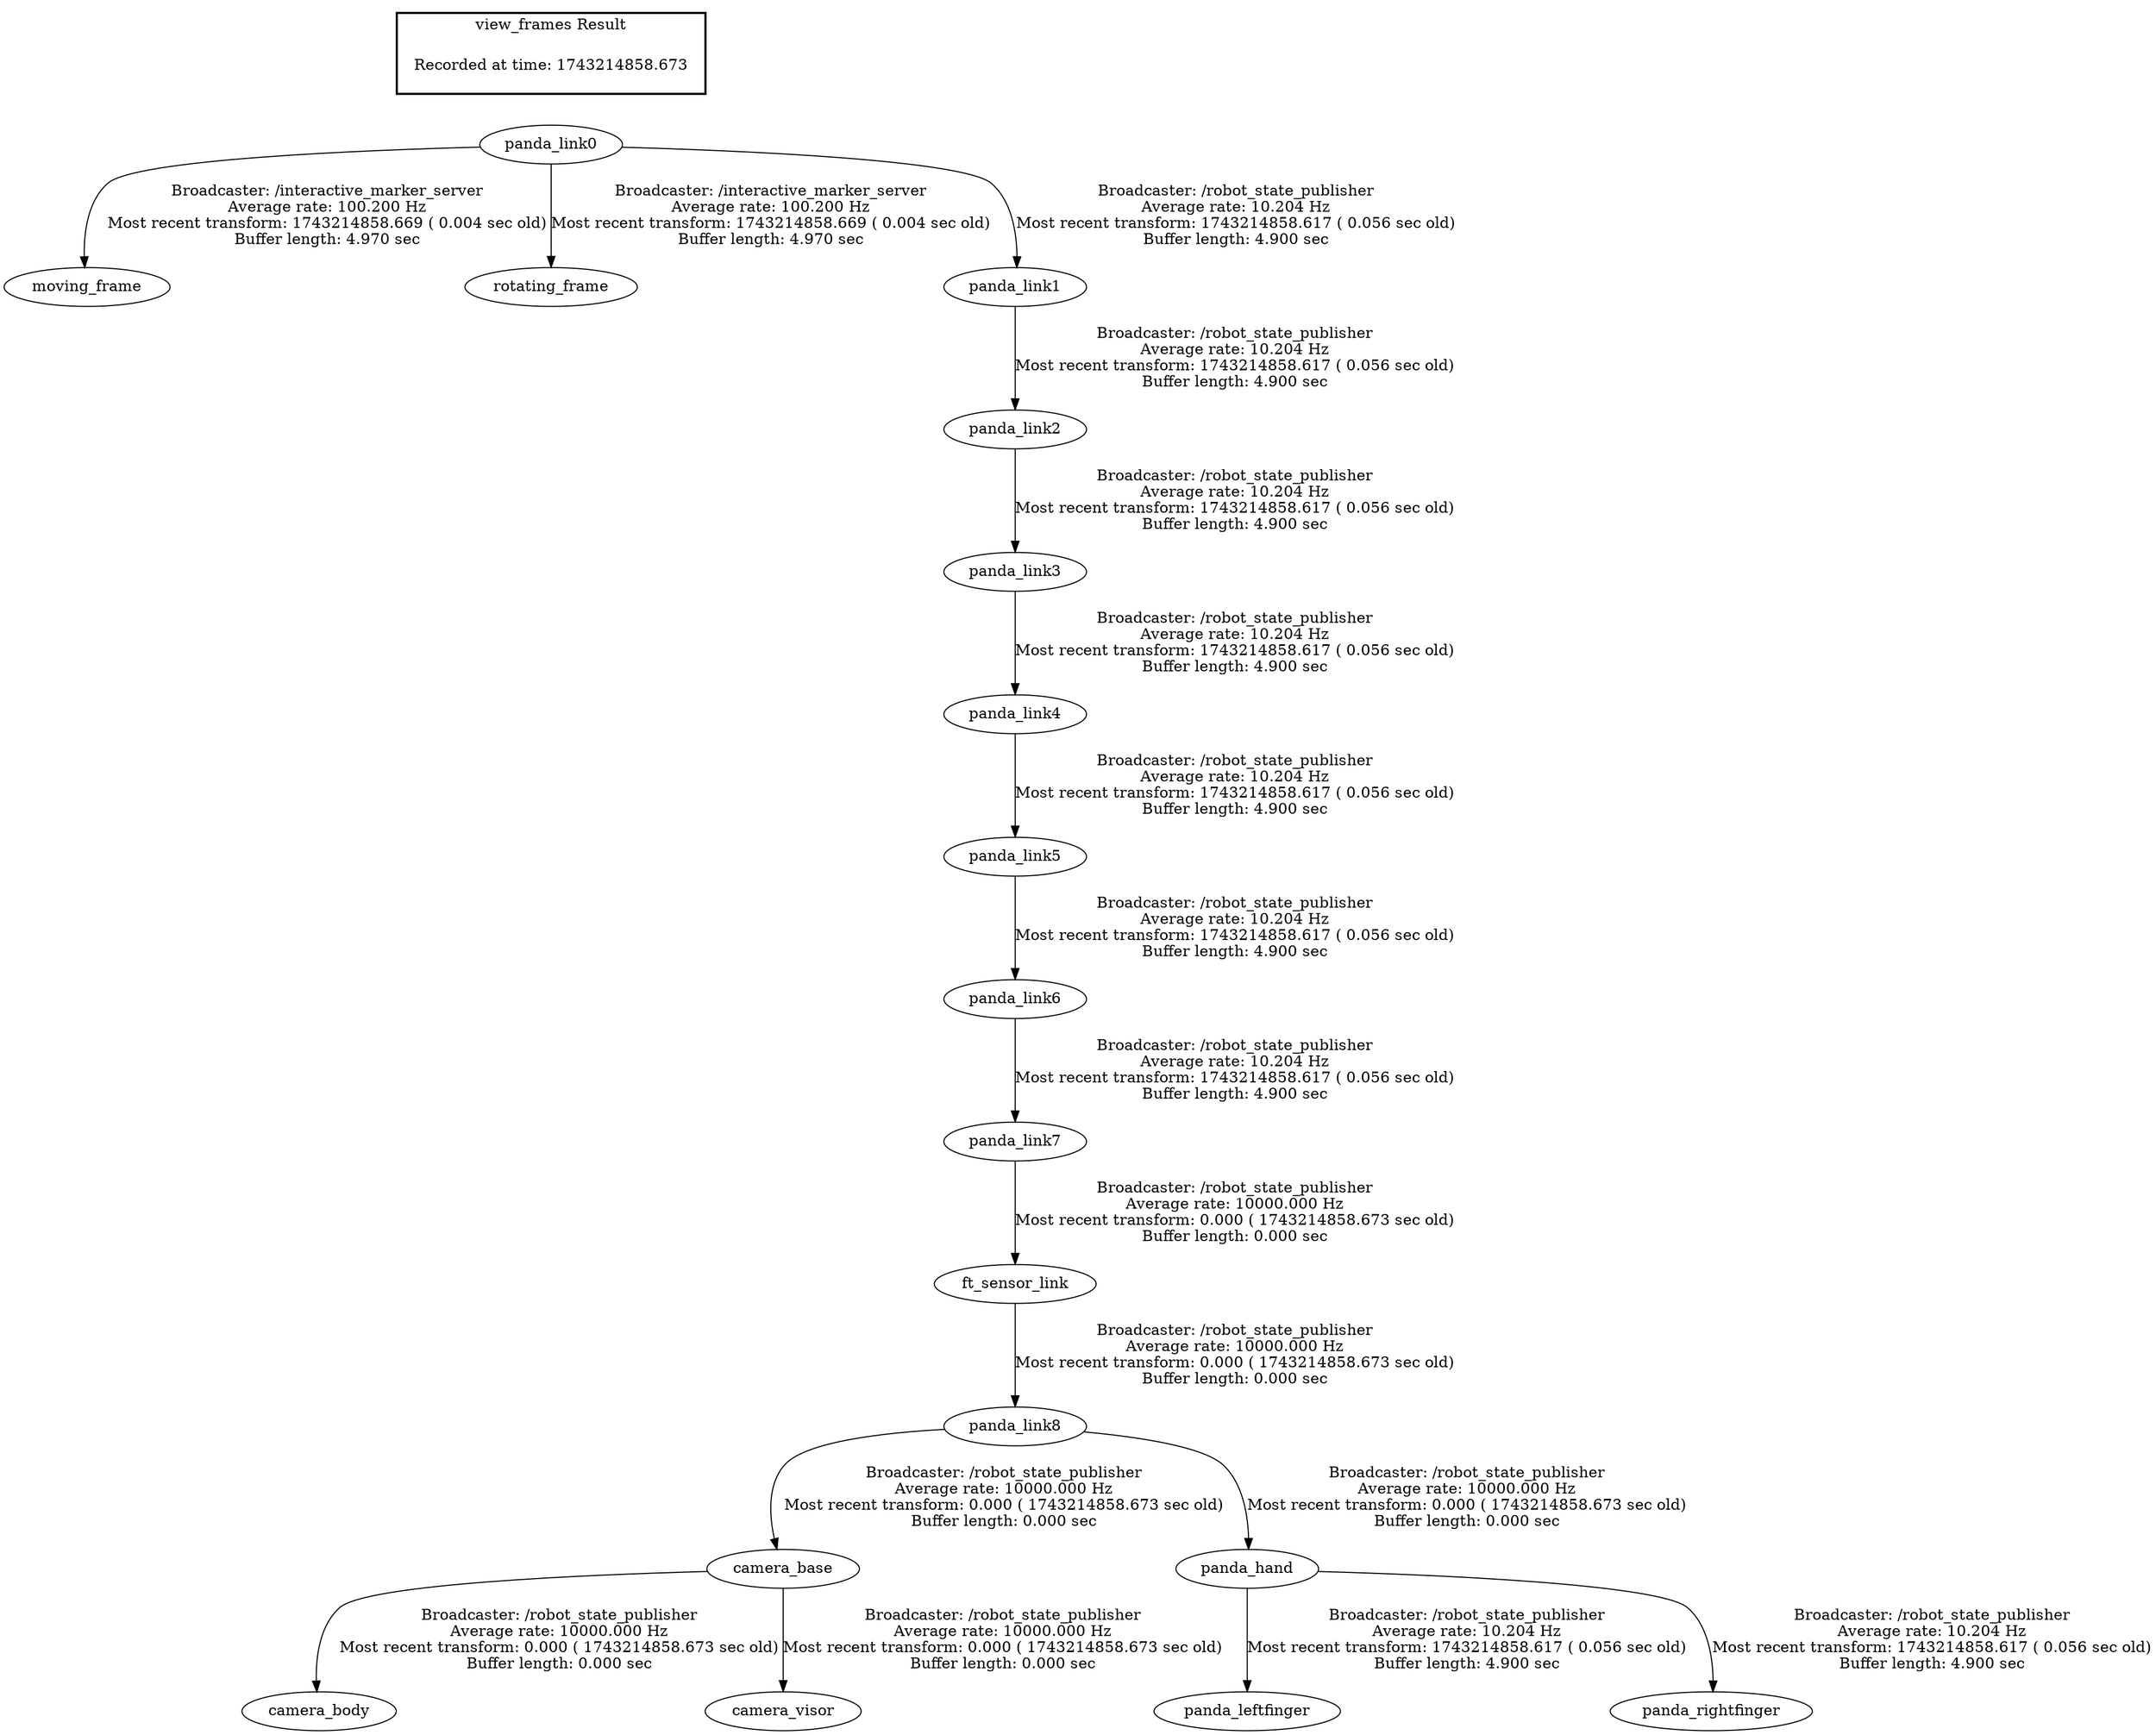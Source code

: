 digraph G {
"panda_link0" -> "moving_frame"[label="Broadcaster: /interactive_marker_server\nAverage rate: 100.200 Hz\nMost recent transform: 1743214858.669 ( 0.004 sec old)\nBuffer length: 4.970 sec\n"];
"panda_link0" -> "rotating_frame"[label="Broadcaster: /interactive_marker_server\nAverage rate: 100.200 Hz\nMost recent transform: 1743214858.669 ( 0.004 sec old)\nBuffer length: 4.970 sec\n"];
"camera_base" -> "camera_body"[label="Broadcaster: /robot_state_publisher\nAverage rate: 10000.000 Hz\nMost recent transform: 0.000 ( 1743214858.673 sec old)\nBuffer length: 0.000 sec\n"];
"panda_link8" -> "camera_base"[label="Broadcaster: /robot_state_publisher\nAverage rate: 10000.000 Hz\nMost recent transform: 0.000 ( 1743214858.673 sec old)\nBuffer length: 0.000 sec\n"];
"camera_base" -> "camera_visor"[label="Broadcaster: /robot_state_publisher\nAverage rate: 10000.000 Hz\nMost recent transform: 0.000 ( 1743214858.673 sec old)\nBuffer length: 0.000 sec\n"];
"ft_sensor_link" -> "panda_link8"[label="Broadcaster: /robot_state_publisher\nAverage rate: 10000.000 Hz\nMost recent transform: 0.000 ( 1743214858.673 sec old)\nBuffer length: 0.000 sec\n"];
"panda_link7" -> "ft_sensor_link"[label="Broadcaster: /robot_state_publisher\nAverage rate: 10000.000 Hz\nMost recent transform: 0.000 ( 1743214858.673 sec old)\nBuffer length: 0.000 sec\n"];
"panda_link6" -> "panda_link7"[label="Broadcaster: /robot_state_publisher\nAverage rate: 10.204 Hz\nMost recent transform: 1743214858.617 ( 0.056 sec old)\nBuffer length: 4.900 sec\n"];
"panda_link8" -> "panda_hand"[label="Broadcaster: /robot_state_publisher\nAverage rate: 10000.000 Hz\nMost recent transform: 0.000 ( 1743214858.673 sec old)\nBuffer length: 0.000 sec\n"];
"panda_hand" -> "panda_leftfinger"[label="Broadcaster: /robot_state_publisher\nAverage rate: 10.204 Hz\nMost recent transform: 1743214858.617 ( 0.056 sec old)\nBuffer length: 4.900 sec\n"];
"panda_hand" -> "panda_rightfinger"[label="Broadcaster: /robot_state_publisher\nAverage rate: 10.204 Hz\nMost recent transform: 1743214858.617 ( 0.056 sec old)\nBuffer length: 4.900 sec\n"];
"panda_link0" -> "panda_link1"[label="Broadcaster: /robot_state_publisher\nAverage rate: 10.204 Hz\nMost recent transform: 1743214858.617 ( 0.056 sec old)\nBuffer length: 4.900 sec\n"];
"panda_link1" -> "panda_link2"[label="Broadcaster: /robot_state_publisher\nAverage rate: 10.204 Hz\nMost recent transform: 1743214858.617 ( 0.056 sec old)\nBuffer length: 4.900 sec\n"];
"panda_link2" -> "panda_link3"[label="Broadcaster: /robot_state_publisher\nAverage rate: 10.204 Hz\nMost recent transform: 1743214858.617 ( 0.056 sec old)\nBuffer length: 4.900 sec\n"];
"panda_link3" -> "panda_link4"[label="Broadcaster: /robot_state_publisher\nAverage rate: 10.204 Hz\nMost recent transform: 1743214858.617 ( 0.056 sec old)\nBuffer length: 4.900 sec\n"];
"panda_link4" -> "panda_link5"[label="Broadcaster: /robot_state_publisher\nAverage rate: 10.204 Hz\nMost recent transform: 1743214858.617 ( 0.056 sec old)\nBuffer length: 4.900 sec\n"];
"panda_link5" -> "panda_link6"[label="Broadcaster: /robot_state_publisher\nAverage rate: 10.204 Hz\nMost recent transform: 1743214858.617 ( 0.056 sec old)\nBuffer length: 4.900 sec\n"];
edge [style=invis];
 subgraph cluster_legend { style=bold; color=black; label ="view_frames Result";
"Recorded at time: 1743214858.673"[ shape=plaintext ] ;
 }->"panda_link0";
}